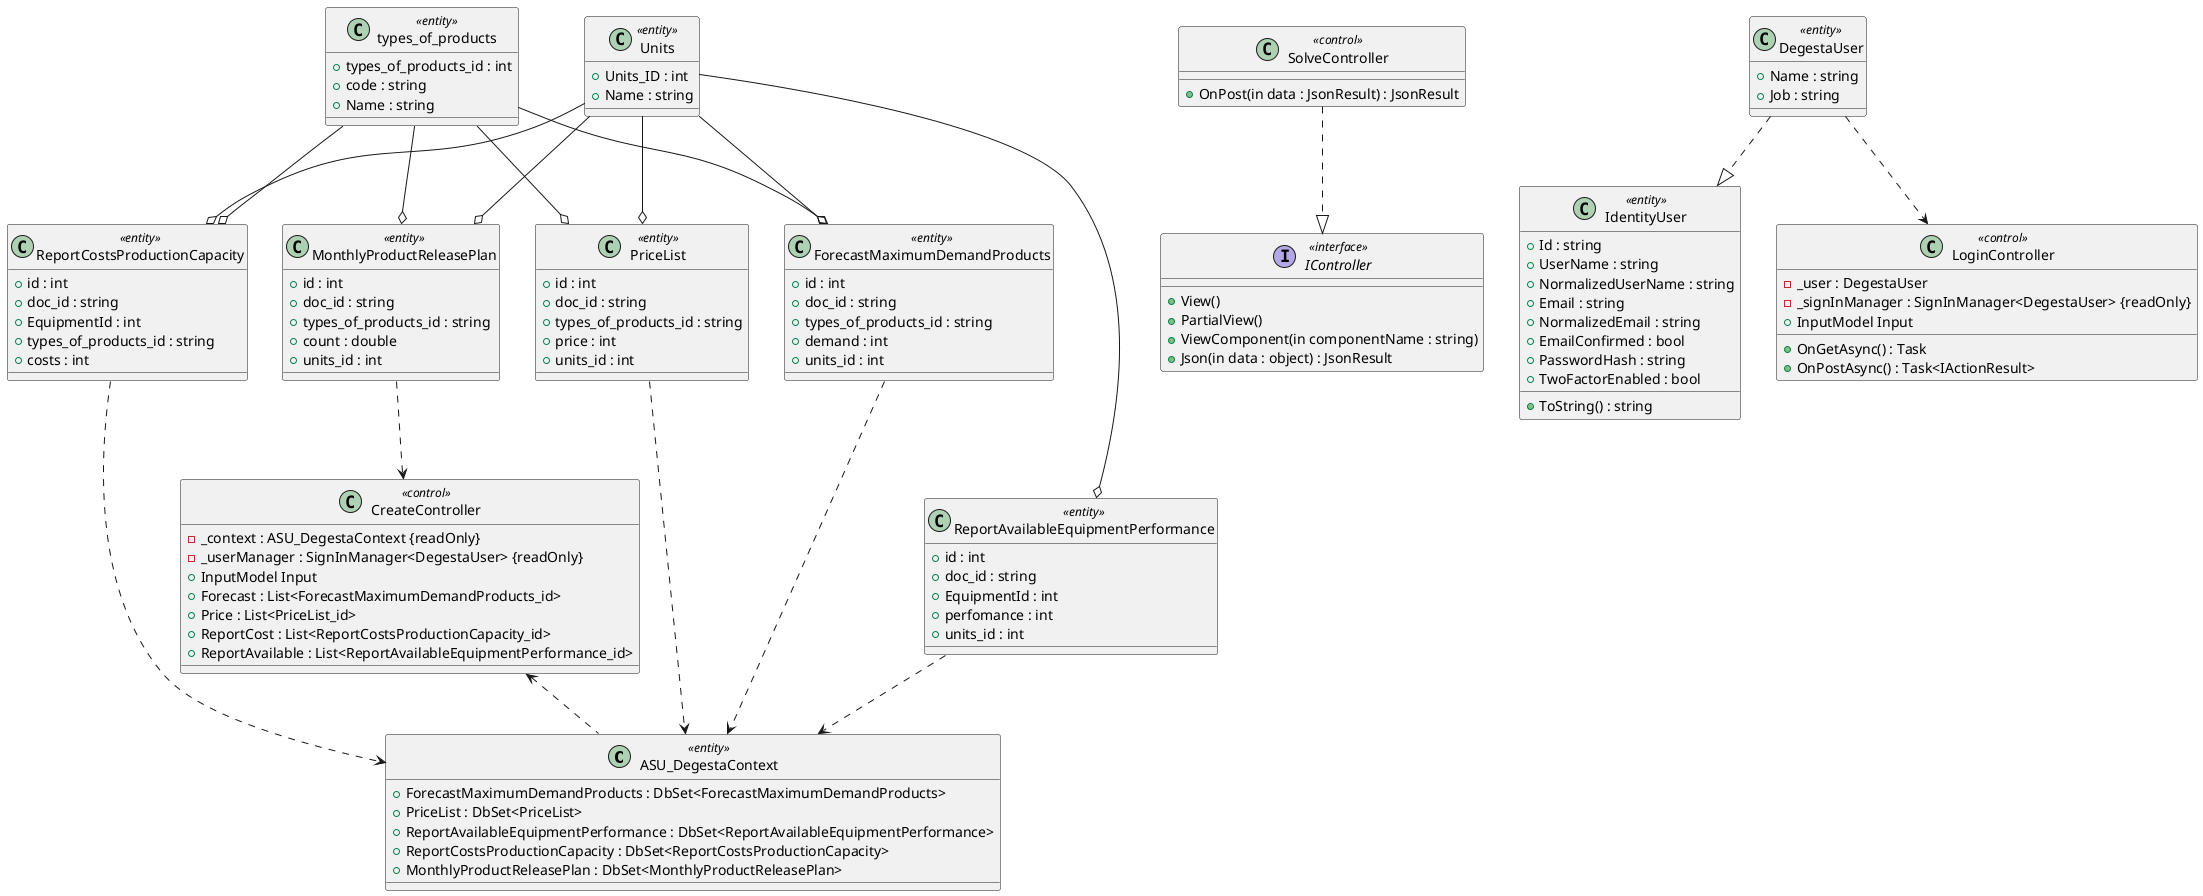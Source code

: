 ﻿@startuml
'https://plantuml.com/class-diagram
!define interface1 <<interface>>
!define entity <<entity>>
!define control <<control>>


class ASU_DegestaContext entity{
    + ForecastMaximumDemandProducts : DbSet<ForecastMaximumDemandProducts> 
    + PriceList : DbSet<PriceList>
    + ReportAvailableEquipmentPerformance : DbSet<ReportAvailableEquipmentPerformance>
    + ReportCostsProductionCapacity : DbSet<ReportCostsProductionCapacity>
    + MonthlyProductReleasePlan : DbSet<MonthlyProductReleasePlan> 
}

class ForecastMaximumDemandProducts entity{
   + id : int
   + doc_id : string
   + types_of_products_id : string 
   + demand : int 
   + units_id : int 
}

class PriceList entity{
    + id : int 
    + doc_id : string 
    + types_of_products_id : string  
    + price : int 
    + units_id : int 
}

class ReportAvailableEquipmentPerformance entity{
    + id : int 
    + doc_id : string 
    + EquipmentId : int 
    + perfomance : int 
    + units_id : int 
}

class ReportCostsProductionCapacity entity{
    + id : int 
    + doc_id : string 
    + EquipmentId : int 
    + types_of_products_id : string 
    + costs : int 
}

class MonthlyProductReleasePlan entity{
    + id : int
    + doc_id : string 
    + types_of_products_id : string    
    + count : double 
    + units_id : int 
}

ForecastMaximumDemandProducts .-> ASU_DegestaContext
PriceList .-> ASU_DegestaContext
ReportAvailableEquipmentPerformance .-> ASU_DegestaContext
ReportCostsProductionCapacity .-> ASU_DegestaContext

interface IController interface1 {
    + View()
    + PartialView()
    + ViewComponent(in componentName : string)
    + Json(in data : object) : JsonResult
}

class SolveController control{
    + OnPost(in data : JsonResult) : JsonResult
}

SolveController .-|> IController

class CreateController control{
    - _context : ASU_DegestaContext {readOnly} 
    - _userManager : SignInManager<DegestaUser> {readOnly}
    + InputModel Input
    + Forecast : List<ForecastMaximumDemandProducts_id>
    + Price : List<PriceList_id> 
    + ReportCost : List<ReportCostsProductionCapacity_id> 
    + ReportAvailable : List<ReportAvailableEquipmentPerformance_id> 
}

MonthlyProductReleasePlan -.> CreateController
CreateController <.- ASU_DegestaContext
'CreateController -- SolveController

class types_of_products entity{
    + types_of_products_id : int 
    + code : string 
    + Name : string 
}

types_of_products --o ForecastMaximumDemandProducts
types_of_products --o PriceList
types_of_products --o ReportCostsProductionCapacity
types_of_products --o MonthlyProductReleasePlan

class Units entity{
    + Units_ID : int 
    + Name : string 
}

Units --o ForecastMaximumDemandProducts
Units --o PriceList
Units --o ReportCostsProductionCapacity
Units --o MonthlyProductReleasePlan
Units --o ReportAvailableEquipmentPerformance

class DegestaUser entity{
    + Name : string 
    + Job : string 
}
class IdentityUser entity{
    + Id : string
    + UserName : string 
    + NormalizedUserName : string
    + Email : string 
    + NormalizedEmail : string 
    + EmailConfirmed : bool 
    + PasswordHash : string 
    + TwoFactorEnabled : bool 
    + ToString() : string
}

DegestaUser .-|> IdentityUser

class LoginController control{
    - _user : DegestaUser
    -  _signInManager : SignInManager<DegestaUser> {readOnly}
    + InputModel Input
    + OnGetAsync() : Task
    + OnPostAsync() : Task<IActionResult>
}
DegestaUser -.> LoginController
'LoginController -.> ASU_DegestaContext

@enduml